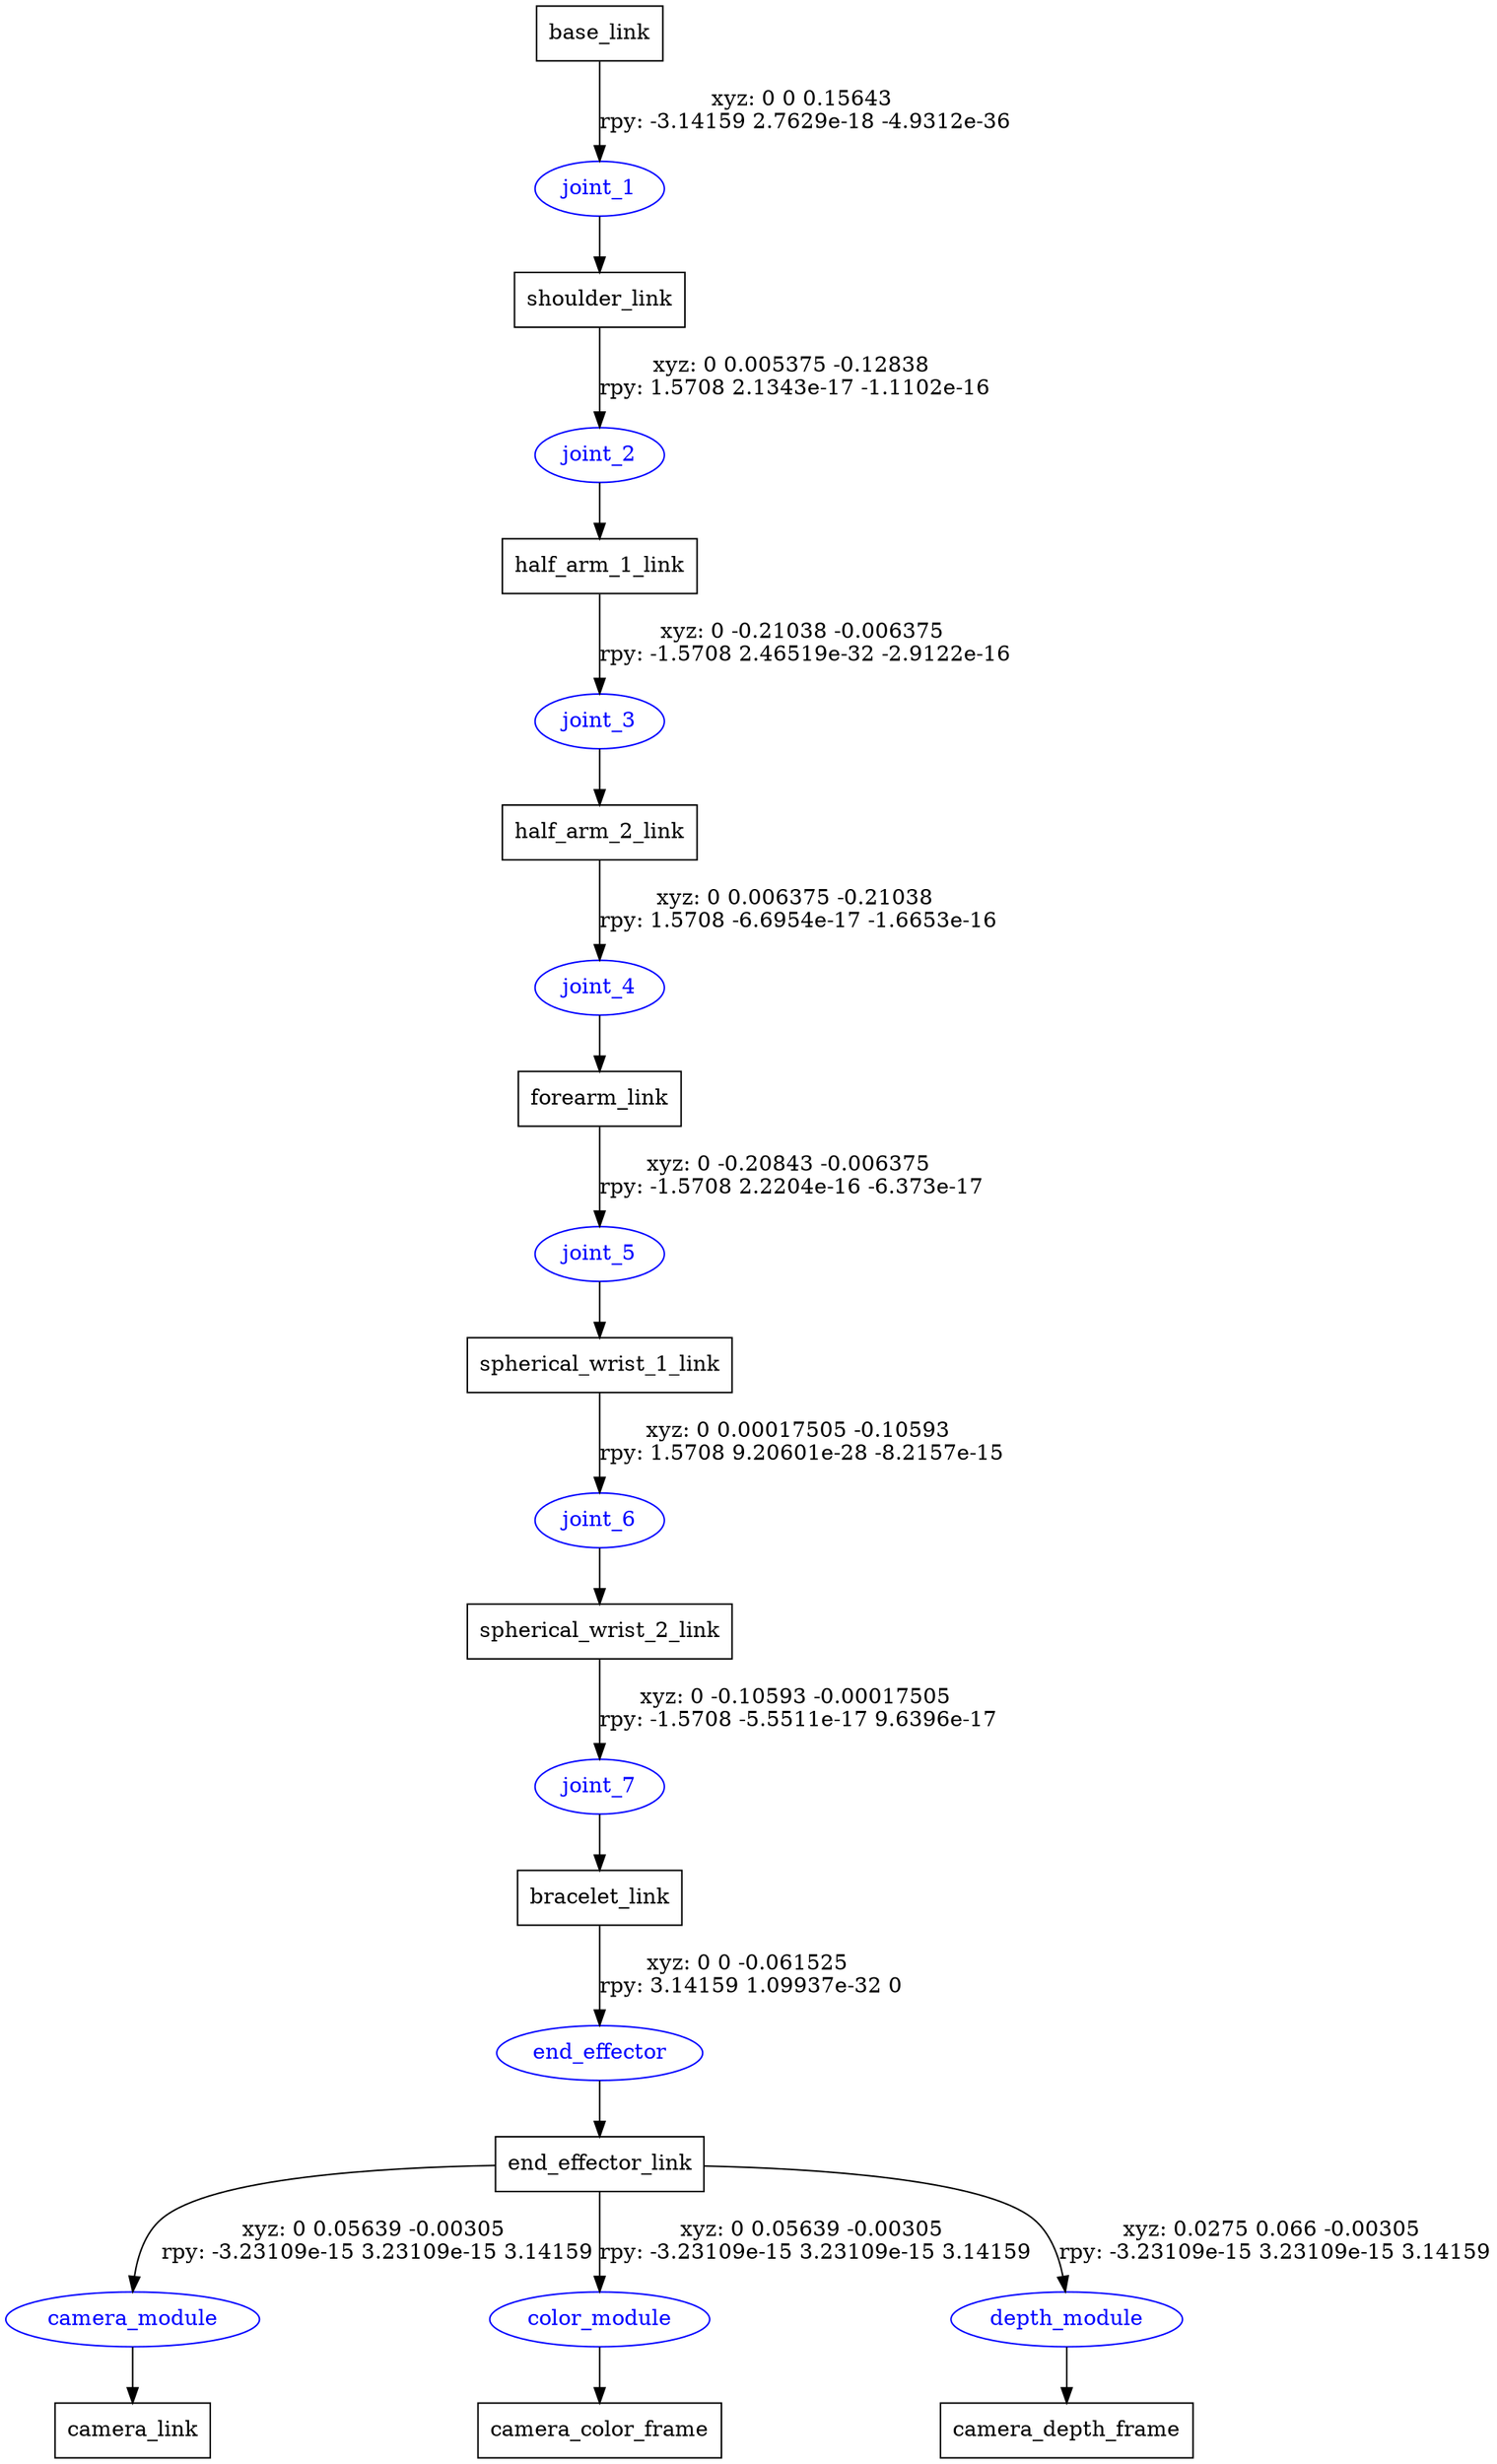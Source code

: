 digraph G {
node [shape=box];
"base_link" [label="base_link"];
"shoulder_link" [label="shoulder_link"];
"half_arm_1_link" [label="half_arm_1_link"];
"half_arm_2_link" [label="half_arm_2_link"];
"forearm_link" [label="forearm_link"];
"spherical_wrist_1_link" [label="spherical_wrist_1_link"];
"spherical_wrist_2_link" [label="spherical_wrist_2_link"];
"bracelet_link" [label="bracelet_link"];
"end_effector_link" [label="end_effector_link"];
"camera_link" [label="camera_link"];
"camera_color_frame" [label="camera_color_frame"];
"camera_depth_frame" [label="camera_depth_frame"];
node [shape=ellipse, color=blue, fontcolor=blue];
"base_link" -> "joint_1" [label="xyz: 0 0 0.15643 \nrpy: -3.14159 2.7629e-18 -4.9312e-36"]
"joint_1" -> "shoulder_link"
"shoulder_link" -> "joint_2" [label="xyz: 0 0.005375 -0.12838 \nrpy: 1.5708 2.1343e-17 -1.1102e-16"]
"joint_2" -> "half_arm_1_link"
"half_arm_1_link" -> "joint_3" [label="xyz: 0 -0.21038 -0.006375 \nrpy: -1.5708 2.46519e-32 -2.9122e-16"]
"joint_3" -> "half_arm_2_link"
"half_arm_2_link" -> "joint_4" [label="xyz: 0 0.006375 -0.21038 \nrpy: 1.5708 -6.6954e-17 -1.6653e-16"]
"joint_4" -> "forearm_link"
"forearm_link" -> "joint_5" [label="xyz: 0 -0.20843 -0.006375 \nrpy: -1.5708 2.2204e-16 -6.373e-17"]
"joint_5" -> "spherical_wrist_1_link"
"spherical_wrist_1_link" -> "joint_6" [label="xyz: 0 0.00017505 -0.10593 \nrpy: 1.5708 9.20601e-28 -8.2157e-15"]
"joint_6" -> "spherical_wrist_2_link"
"spherical_wrist_2_link" -> "joint_7" [label="xyz: 0 -0.10593 -0.00017505 \nrpy: -1.5708 -5.5511e-17 9.6396e-17"]
"joint_7" -> "bracelet_link"
"bracelet_link" -> "end_effector" [label="xyz: 0 0 -0.061525 \nrpy: 3.14159 1.09937e-32 0"]
"end_effector" -> "end_effector_link"
"end_effector_link" -> "camera_module" [label="xyz: 0 0.05639 -0.00305 \nrpy: -3.23109e-15 3.23109e-15 3.14159"]
"camera_module" -> "camera_link"
"end_effector_link" -> "color_module" [label="xyz: 0 0.05639 -0.00305 \nrpy: -3.23109e-15 3.23109e-15 3.14159"]
"color_module" -> "camera_color_frame"
"end_effector_link" -> "depth_module" [label="xyz: 0.0275 0.066 -0.00305 \nrpy: -3.23109e-15 3.23109e-15 3.14159"]
"depth_module" -> "camera_depth_frame"
}
